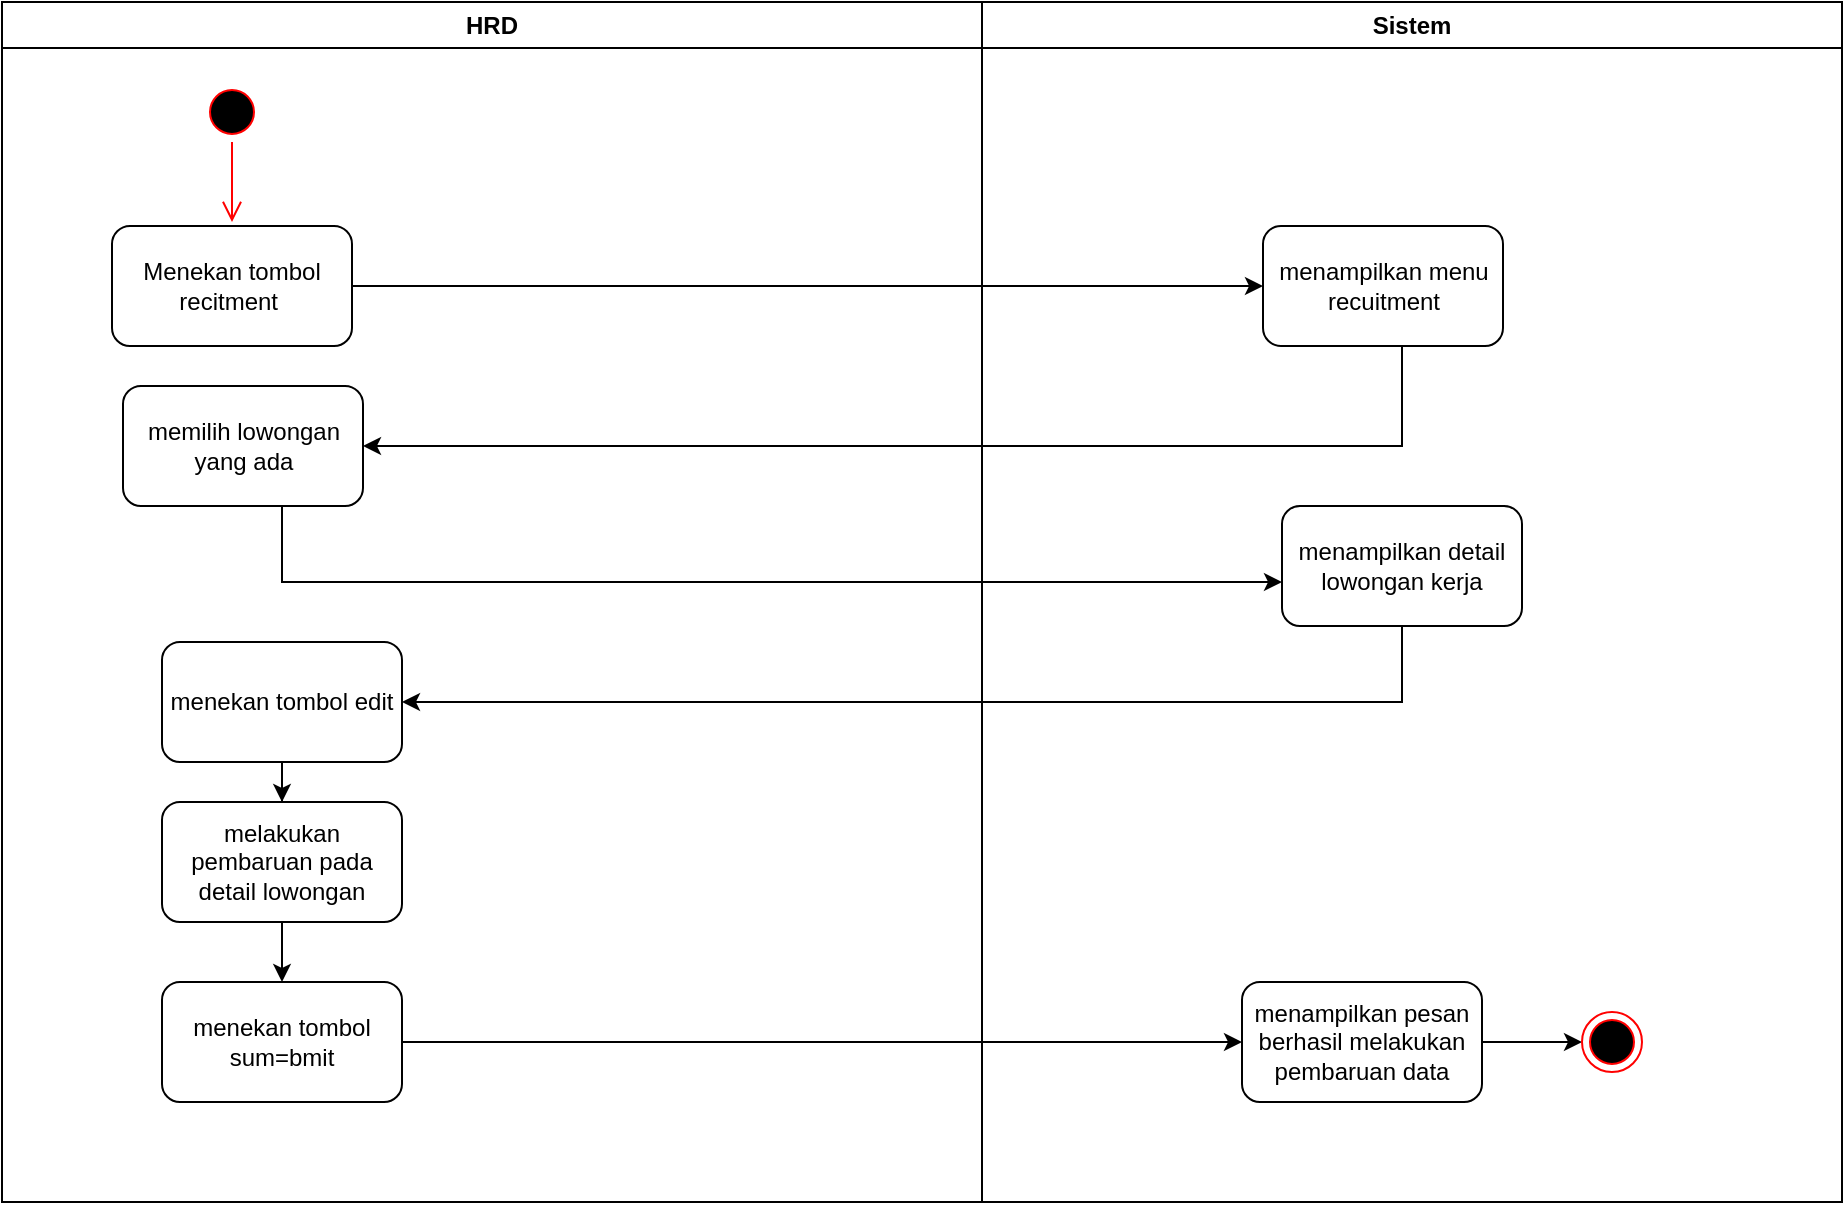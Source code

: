 <mxfile version="20.8.3" type="github">
  <diagram name="Page-1" id="e7e014a7-5840-1c2e-5031-d8a46d1fe8dd">
    <mxGraphModel dx="2044" dy="1109" grid="1" gridSize="10" guides="1" tooltips="1" connect="1" arrows="1" fold="1" page="1" pageScale="1" pageWidth="1169" pageHeight="826" background="none" math="0" shadow="0">
      <root>
        <mxCell id="0" />
        <mxCell id="1" parent="0" />
        <mxCell id="b1CHY-cMupSi3q35blBc-41" value="HRD" style="swimlane;whiteSpace=wrap;startSize=23;" parent="1" vertex="1">
          <mxGeometry x="-1120" y="120" width="490" height="600" as="geometry" />
        </mxCell>
        <mxCell id="b1CHY-cMupSi3q35blBc-42" value="" style="ellipse;shape=startState;fillColor=#000000;strokeColor=#ff0000;" parent="b1CHY-cMupSi3q35blBc-41" vertex="1">
          <mxGeometry x="100" y="40" width="30" height="30" as="geometry" />
        </mxCell>
        <mxCell id="b1CHY-cMupSi3q35blBc-43" value="" style="edgeStyle=elbowEdgeStyle;elbow=horizontal;verticalAlign=bottom;endArrow=open;endSize=8;strokeColor=#FF0000;endFill=1;rounded=0" parent="b1CHY-cMupSi3q35blBc-41" source="b1CHY-cMupSi3q35blBc-42" edge="1">
          <mxGeometry x="100" y="40" as="geometry">
            <mxPoint x="115.167" y="110" as="targetPoint" />
          </mxGeometry>
        </mxCell>
        <mxCell id="b1CHY-cMupSi3q35blBc-44" value="Menekan tombol recitment&amp;nbsp;" style="rounded=1;whiteSpace=wrap;html=1;" parent="b1CHY-cMupSi3q35blBc-41" vertex="1">
          <mxGeometry x="55" y="112" width="120" height="60" as="geometry" />
        </mxCell>
        <mxCell id="b1CHY-cMupSi3q35blBc-46" value="memilih lowongan yang ada" style="whiteSpace=wrap;html=1;fillColor=rgb(255, 255, 255);strokeColor=rgb(0, 0, 0);fontColor=rgb(0, 0, 0);rounded=1;" parent="b1CHY-cMupSi3q35blBc-41" vertex="1">
          <mxGeometry x="60.5" y="192" width="120" height="60" as="geometry" />
        </mxCell>
        <mxCell id="Lv6QTMjX_OQFczKJ63qD-4" value="" style="edgeStyle=orthogonalEdgeStyle;rounded=0;orthogonalLoop=1;jettySize=auto;html=1;" edge="1" parent="b1CHY-cMupSi3q35blBc-41" source="Lv6QTMjX_OQFczKJ63qD-1" target="Lv6QTMjX_OQFczKJ63qD-3">
          <mxGeometry relative="1" as="geometry" />
        </mxCell>
        <mxCell id="Lv6QTMjX_OQFczKJ63qD-1" value="menekan tombol edit" style="whiteSpace=wrap;html=1;fillColor=rgb(255, 255, 255);strokeColor=rgb(0, 0, 0);fontColor=rgb(0, 0, 0);rounded=1;" vertex="1" parent="b1CHY-cMupSi3q35blBc-41">
          <mxGeometry x="80" y="320" width="120" height="60" as="geometry" />
        </mxCell>
        <mxCell id="Lv6QTMjX_OQFczKJ63qD-6" value="" style="edgeStyle=orthogonalEdgeStyle;rounded=0;orthogonalLoop=1;jettySize=auto;html=1;" edge="1" parent="b1CHY-cMupSi3q35blBc-41" source="Lv6QTMjX_OQFczKJ63qD-3" target="Lv6QTMjX_OQFczKJ63qD-5">
          <mxGeometry relative="1" as="geometry" />
        </mxCell>
        <mxCell id="Lv6QTMjX_OQFczKJ63qD-3" value="melakukan pembaruan pada detail lowongan" style="whiteSpace=wrap;html=1;fillColor=rgb(255, 255, 255);strokeColor=rgb(0, 0, 0);fontColor=rgb(0, 0, 0);rounded=1;" vertex="1" parent="b1CHY-cMupSi3q35blBc-41">
          <mxGeometry x="80" y="400" width="120" height="60" as="geometry" />
        </mxCell>
        <mxCell id="Lv6QTMjX_OQFczKJ63qD-5" value="menekan tombol sum=bmit" style="whiteSpace=wrap;html=1;fillColor=rgb(255, 255, 255);strokeColor=rgb(0, 0, 0);fontColor=rgb(0, 0, 0);rounded=1;" vertex="1" parent="b1CHY-cMupSi3q35blBc-41">
          <mxGeometry x="80" y="490" width="120" height="60" as="geometry" />
        </mxCell>
        <mxCell id="b1CHY-cMupSi3q35blBc-54" value="Sistem" style="swimlane;whiteSpace=wrap" parent="1" vertex="1">
          <mxGeometry x="-630" y="120" width="430" height="600" as="geometry" />
        </mxCell>
        <mxCell id="b1CHY-cMupSi3q35blBc-55" value="menampilkan menu recuitment" style="whiteSpace=wrap;html=1;fillColor=rgb(255, 255, 255);strokeColor=rgb(0, 0, 0);fontColor=rgb(0, 0, 0);rounded=1;" parent="b1CHY-cMupSi3q35blBc-54" vertex="1">
          <mxGeometry x="140.5" y="112" width="120" height="60" as="geometry" />
        </mxCell>
        <mxCell id="b1CHY-cMupSi3q35blBc-47" value="menampilkan detail lowongan kerja" style="whiteSpace=wrap;html=1;fillColor=rgb(255, 255, 255);strokeColor=rgb(0, 0, 0);fontColor=rgb(0, 0, 0);rounded=1;" parent="b1CHY-cMupSi3q35blBc-54" vertex="1">
          <mxGeometry x="150" y="252" width="120" height="60" as="geometry" />
        </mxCell>
        <mxCell id="Lv6QTMjX_OQFczKJ63qD-13" value="" style="edgeStyle=orthogonalEdgeStyle;rounded=0;orthogonalLoop=1;jettySize=auto;html=1;" edge="1" parent="b1CHY-cMupSi3q35blBc-54" source="Lv6QTMjX_OQFczKJ63qD-10" target="Lv6QTMjX_OQFczKJ63qD-12">
          <mxGeometry relative="1" as="geometry" />
        </mxCell>
        <mxCell id="Lv6QTMjX_OQFczKJ63qD-10" value="menampilkan pesan berhasil melakukan pembaruan data" style="whiteSpace=wrap;html=1;fillColor=rgb(255, 255, 255);strokeColor=rgb(0, 0, 0);fontColor=rgb(0, 0, 0);rounded=1;" vertex="1" parent="b1CHY-cMupSi3q35blBc-54">
          <mxGeometry x="130" y="490" width="120" height="60" as="geometry" />
        </mxCell>
        <mxCell id="Lv6QTMjX_OQFczKJ63qD-12" value="" style="ellipse;html=1;shape=endState;fillColor=#000000;strokeColor=#ff0000;" vertex="1" parent="b1CHY-cMupSi3q35blBc-54">
          <mxGeometry x="300" y="505" width="30" height="30" as="geometry" />
        </mxCell>
        <mxCell id="b1CHY-cMupSi3q35blBc-61" value="" style="edgeStyle=orthogonalEdgeStyle;rounded=0;orthogonalLoop=1;jettySize=auto;html=1;" parent="1" source="b1CHY-cMupSi3q35blBc-44" target="b1CHY-cMupSi3q35blBc-55" edge="1">
          <mxGeometry relative="1" as="geometry" />
        </mxCell>
        <mxCell id="b1CHY-cMupSi3q35blBc-62" value="" style="edgeStyle=orthogonalEdgeStyle;rounded=0;orthogonalLoop=1;jettySize=auto;html=1;" parent="1" source="b1CHY-cMupSi3q35blBc-55" target="b1CHY-cMupSi3q35blBc-46" edge="1">
          <mxGeometry relative="1" as="geometry">
            <Array as="points">
              <mxPoint x="-420" y="342" />
            </Array>
          </mxGeometry>
        </mxCell>
        <mxCell id="b1CHY-cMupSi3q35blBc-45" value="" style="edgeStyle=orthogonalEdgeStyle;rounded=0;orthogonalLoop=1;jettySize=auto;html=1;" parent="1" source="b1CHY-cMupSi3q35blBc-46" target="b1CHY-cMupSi3q35blBc-47" edge="1">
          <mxGeometry relative="1" as="geometry">
            <Array as="points">
              <mxPoint x="-980" y="410" />
            </Array>
          </mxGeometry>
        </mxCell>
        <mxCell id="Lv6QTMjX_OQFczKJ63qD-2" value="" style="edgeStyle=orthogonalEdgeStyle;rounded=0;orthogonalLoop=1;jettySize=auto;html=1;" edge="1" parent="1" source="b1CHY-cMupSi3q35blBc-47" target="Lv6QTMjX_OQFczKJ63qD-1">
          <mxGeometry relative="1" as="geometry">
            <Array as="points">
              <mxPoint x="-420" y="470" />
            </Array>
          </mxGeometry>
        </mxCell>
        <mxCell id="Lv6QTMjX_OQFczKJ63qD-11" value="" style="edgeStyle=orthogonalEdgeStyle;rounded=0;orthogonalLoop=1;jettySize=auto;html=1;" edge="1" parent="1" source="Lv6QTMjX_OQFczKJ63qD-5" target="Lv6QTMjX_OQFczKJ63qD-10">
          <mxGeometry relative="1" as="geometry" />
        </mxCell>
      </root>
    </mxGraphModel>
  </diagram>
</mxfile>
